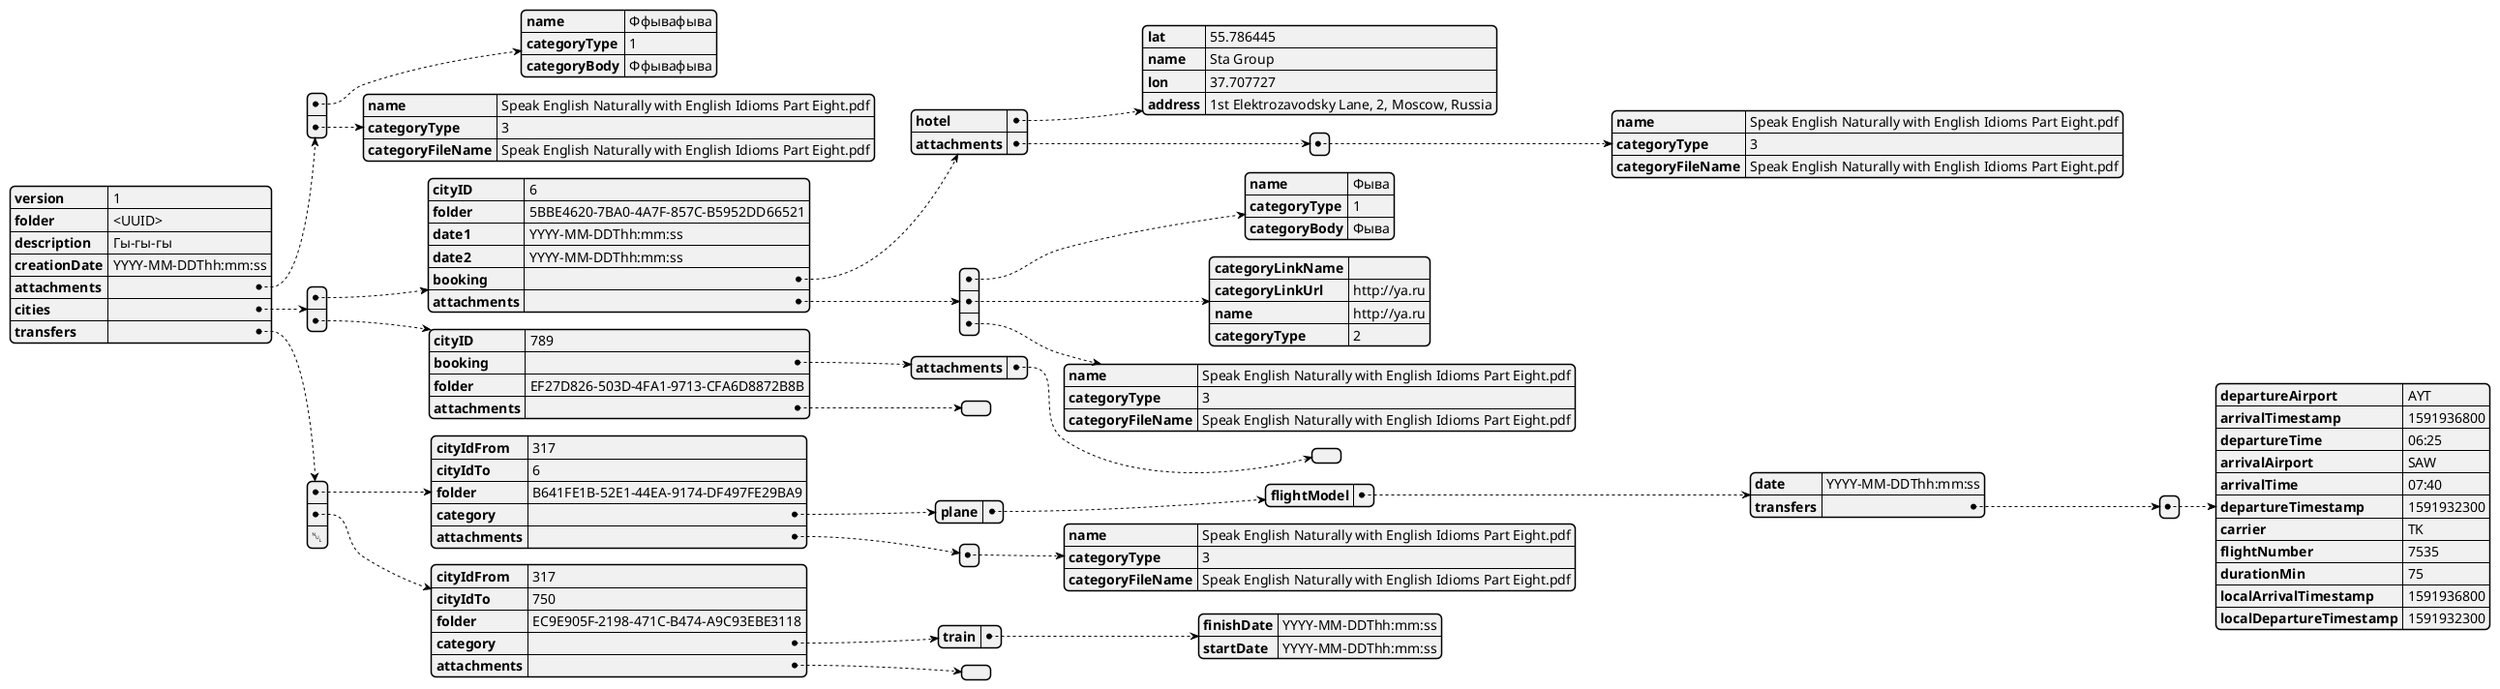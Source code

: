 @startjson Local json structure
{
    "version": 1,
    "folder": "<UUID>",
    "description": "Гы-гы-гы",
    "creationDate": "YYYY-MM-DDThh:mm:ss",
    "attachments": [
        {
            "name": "Ффывафыва",
            "categoryType": 1,
            "categoryBody": "Ффывафыва"
        },
        {
            "name": "Speak English Naturally with English Idioms Part Eight.pdf",
            "categoryType": 3,
            "categoryFileName": "Speak English Naturally with English Idioms Part Eight.pdf"
        }
    ],
    "cities": [
        {
            "cityID": 6,
            "folder": "5BBE4620-7BA0-4A7F-857C-B5952DD66521",
            "date1": "YYYY-MM-DDThh:mm:ss",
            "date2": "YYYY-MM-DDThh:mm:ss",
            "booking": {
                "hotel": {
                    "lat": 55.786445,
                    "name": "Sta Group",
                    "lon": 37.707727,
                    "address": "1st Elektrozavodsky Lane, 2, Moscow, Russia"
                },
                "attachments": [
                    {
                        "name": "Speak English Naturally with English Idioms Part Eight.pdf",
                        "categoryType": 3,
                        "categoryFileName": "Speak English Naturally with English Idioms Part Eight.pdf"
                    }
                ]
            },
            "attachments": [
                {
                    "name": "Фыва",
                    "categoryType": 1,
                    "categoryBody": "Фыва"
                },
                {
                    "categoryLinkName": "",
                    "categoryLinkUrl": "http://ya.ru",
                    "name": "http://ya.ru",
                    "categoryType": 2
                },
                {
                    "name": "Speak English Naturally with English Idioms Part Eight.pdf",
                    "categoryType": 3,
                    "categoryFileName": "Speak English Naturally with English Idioms Part Eight.pdf"
                }
            ]
        },
        {
            "cityID": 789,
            "booking": {
                "attachments": []
            },
            "folder": "EF27D826-503D-4FA1-9713-CFA6D8872B8B",
            "attachments": []
        }
    ],
    "transfers": [
        {
            "cityIdFrom": 317,
            "cityIdTo": 6,
            "folder": "B641FE1B-52E1-44EA-9174-DF497FE29BA9",
            "category": {
                "plane": {
                    "flightModel": {
                        "date": "YYYY-MM-DDThh:mm:ss",
                        "transfers": [
                            {
                                "departureAirport": "AYT",
                                "arrivalTimestamp": 1591936800,
                                "departureTime": "06:25",
                                "arrivalAirport": "SAW",
                                "arrivalTime": "07:40",
                                "departureTimestamp": 1591932300,
                                "carrier": "TK",
                                "flightNumber": "7535",
                                "durationMin": 75,
                                "localArrivalTimestamp": 1591936800,
                                "localDepartureTimestamp": 1591932300
                            }
                        ]
                    }
                }
            },
            "attachments": [
                {
                    "name": "Speak English Naturally with English Idioms Part Eight.pdf",
                    "categoryType": 3,
                    "categoryFileName": "Speak English Naturally with English Idioms Part Eight.pdf"
                }
            ]
        },
        {
            "cityIdFrom": 317,
            "cityIdTo": 750,
            "folder": "EC9E905F-2198-471C-B474-A9C93EBE3118",
            "category": {
                "train": {
                    "finishDate": "YYYY-MM-DDThh:mm:ss",
                    "startDate": "YYYY-MM-DDThh:mm:ss"
                }
            },
            "attachments": []
        },
        null
    ]
}
@endjson